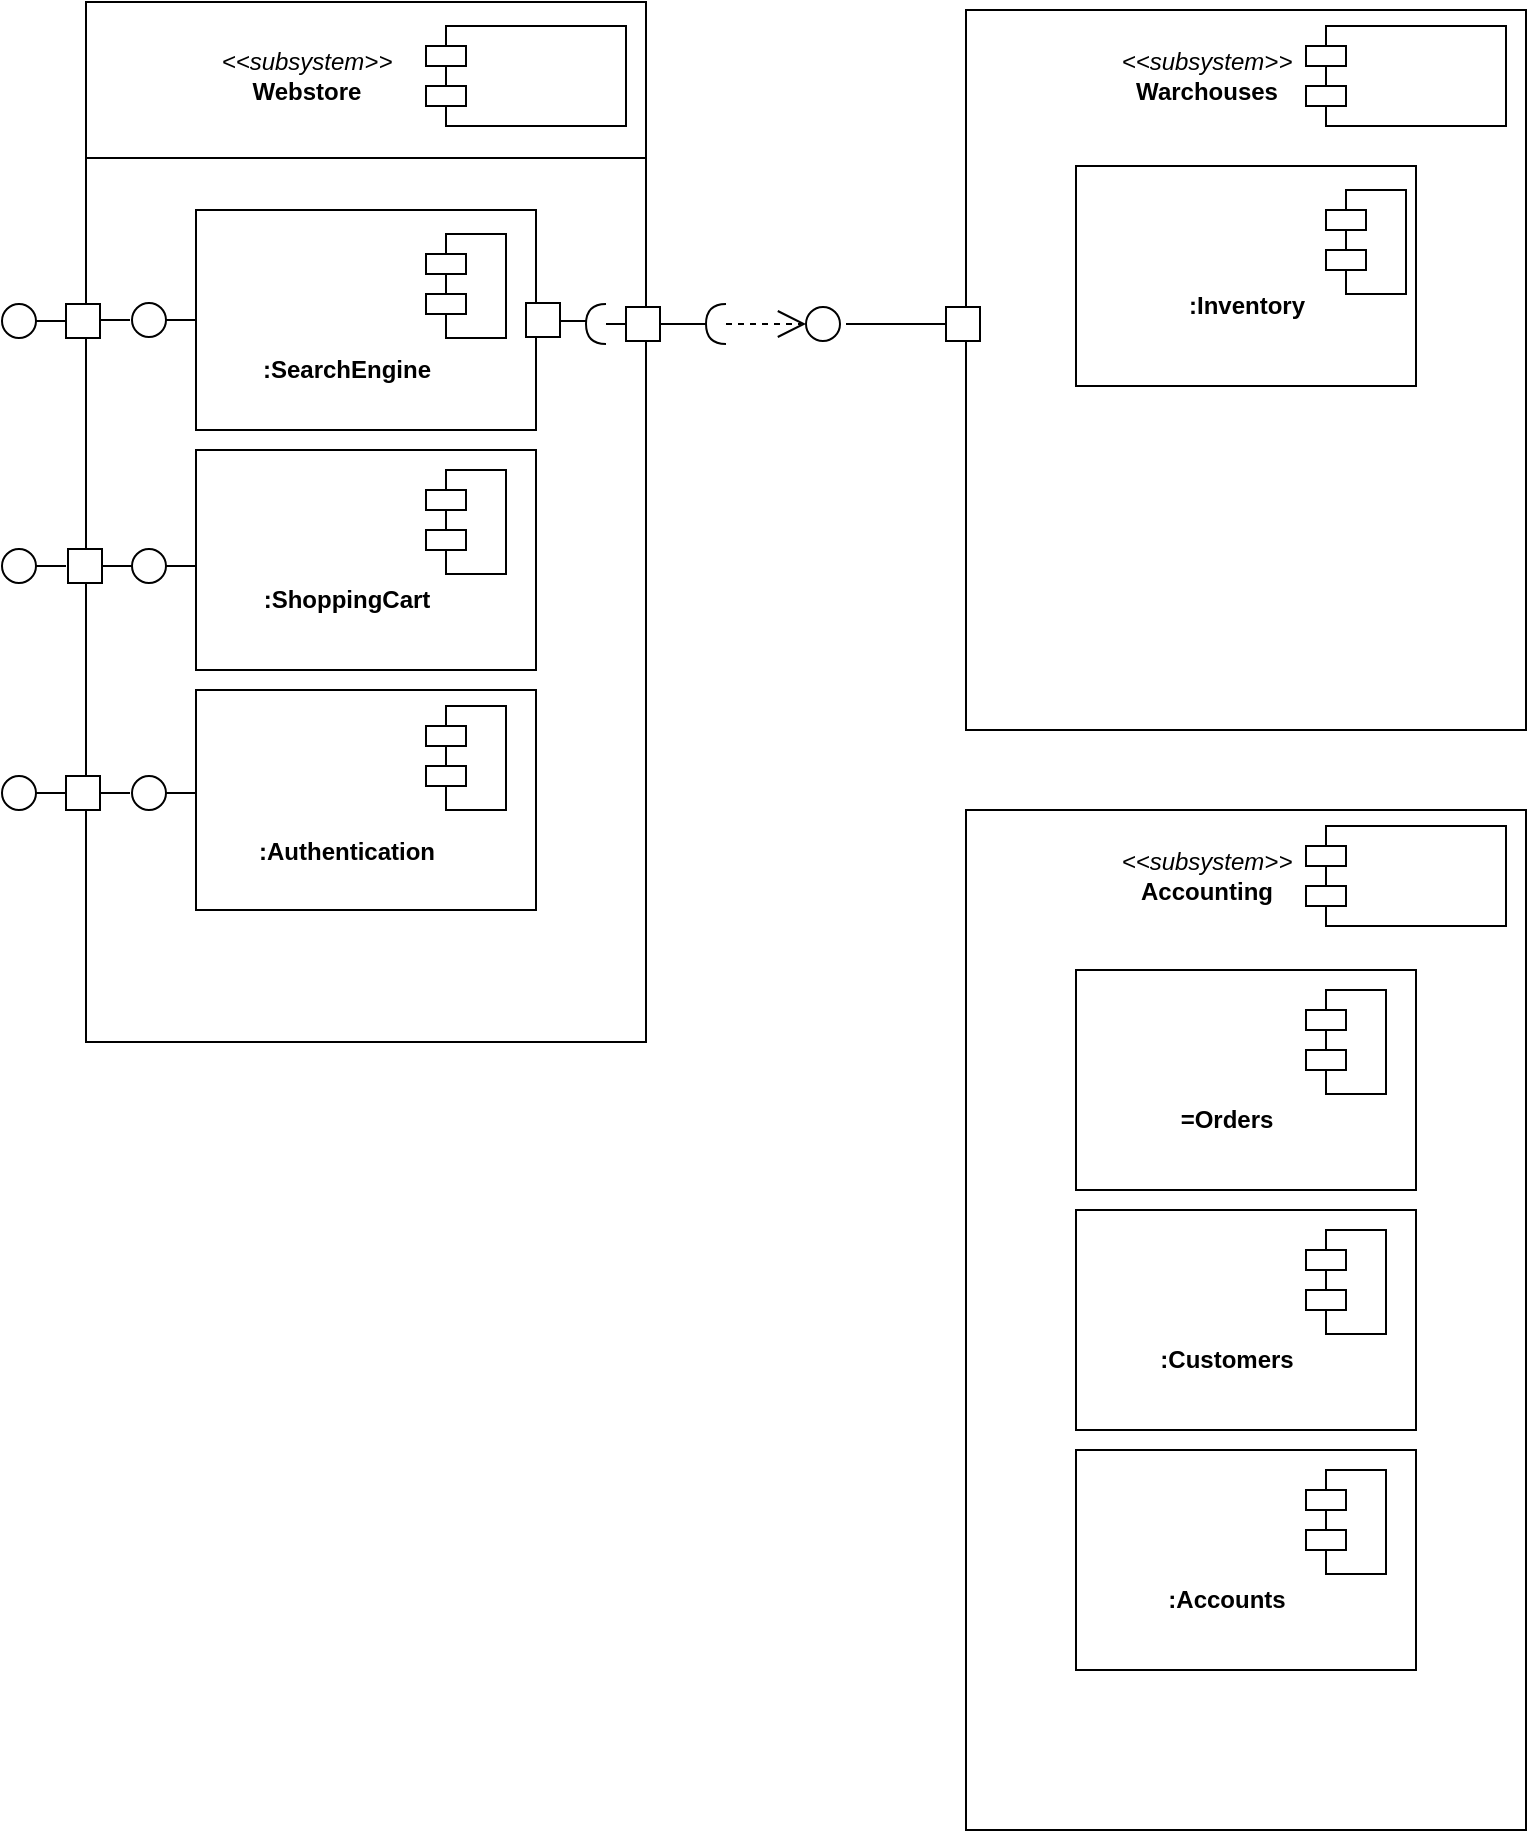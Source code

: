 <mxfile version="26.0.2">
  <diagram id="C5RBs43oDa-KdzZeNtuy" name="Page-1">
    <mxGraphModel dx="880" dy="506" grid="1" gridSize="10" guides="1" tooltips="1" connect="1" arrows="1" fold="1" page="1" pageScale="1" pageWidth="827" pageHeight="1169" math="0" shadow="0">
      <root>
        <mxCell id="WIyWlLk6GJQsqaUBKTNV-0" />
        <mxCell id="WIyWlLk6GJQsqaUBKTNV-1" parent="WIyWlLk6GJQsqaUBKTNV-0" />
        <mxCell id="UpRyoZh2Ys5VnTggwkEB-32" value="" style="html=1;whiteSpace=wrap;" vertex="1" parent="WIyWlLk6GJQsqaUBKTNV-1">
          <mxGeometry x="80" y="36" width="280" height="520" as="geometry" />
        </mxCell>
        <mxCell id="UpRyoZh2Ys5VnTggwkEB-48" value="&lt;i style=&quot;font-weight: 400; text-wrap-mode: wrap;&quot;&gt;&amp;lt;&amp;lt;subsystem&amp;gt;&amp;gt;&lt;/i&gt;&lt;br style=&quot;font-weight: 400; text-wrap-mode: wrap;&quot;&gt;&lt;b style=&quot;text-wrap-mode: wrap;&quot;&gt;Webstore&lt;/b&gt;" style="text;align=center;fontStyle=1;verticalAlign=middle;spacingLeft=3;spacingRight=3;strokeColor=none;rotatable=0;points=[[0,0.5],[1,0.5]];portConstraint=eastwest;html=1;" vertex="1" parent="WIyWlLk6GJQsqaUBKTNV-1">
          <mxGeometry x="150" y="60" width="80" height="26" as="geometry" />
        </mxCell>
        <mxCell id="UpRyoZh2Ys5VnTggwkEB-49" value="" style="shape=module;align=left;spacingLeft=20;align=center;verticalAlign=top;whiteSpace=wrap;html=1;" vertex="1" parent="WIyWlLk6GJQsqaUBKTNV-1">
          <mxGeometry x="250" y="48" width="100" height="50" as="geometry" />
        </mxCell>
        <mxCell id="UpRyoZh2Ys5VnTggwkEB-50" value="" style="html=1;whiteSpace=wrap;" vertex="1" parent="WIyWlLk6GJQsqaUBKTNV-1">
          <mxGeometry x="520" y="40" width="280" height="360" as="geometry" />
        </mxCell>
        <mxCell id="UpRyoZh2Ys5VnTggwkEB-51" value="&lt;i style=&quot;font-weight: 400; text-wrap-mode: wrap;&quot;&gt;&amp;lt;&amp;lt;subsystem&amp;gt;&amp;gt;&lt;/i&gt;&lt;br style=&quot;font-weight: 400; text-wrap-mode: wrap;&quot;&gt;&lt;b style=&quot;text-wrap-mode: wrap;&quot;&gt;W&lt;/b&gt;&lt;span style=&quot;text-wrap-mode: wrap;&quot;&gt;archouses&lt;/span&gt;" style="text;align=center;fontStyle=1;verticalAlign=middle;spacingLeft=3;spacingRight=3;strokeColor=none;rotatable=0;points=[[0,0.5],[1,0.5]];portConstraint=eastwest;html=1;" vertex="1" parent="WIyWlLk6GJQsqaUBKTNV-1">
          <mxGeometry x="600" y="60" width="80" height="26" as="geometry" />
        </mxCell>
        <mxCell id="UpRyoZh2Ys5VnTggwkEB-52" value="" style="shape=module;align=left;spacingLeft=20;align=center;verticalAlign=top;whiteSpace=wrap;html=1;" vertex="1" parent="WIyWlLk6GJQsqaUBKTNV-1">
          <mxGeometry x="690" y="48" width="100" height="50" as="geometry" />
        </mxCell>
        <mxCell id="UpRyoZh2Ys5VnTggwkEB-54" value="" style="html=1;whiteSpace=wrap;" vertex="1" parent="WIyWlLk6GJQsqaUBKTNV-1">
          <mxGeometry x="575" y="118" width="170" height="110" as="geometry" />
        </mxCell>
        <mxCell id="UpRyoZh2Ys5VnTggwkEB-55" value="&lt;span style=&quot;text-wrap-mode: wrap;&quot;&gt;:Inventory&lt;/span&gt;" style="text;align=center;fontStyle=1;verticalAlign=middle;spacingLeft=3;spacingRight=3;strokeColor=none;rotatable=0;points=[[0,0.5],[1,0.5]];portConstraint=eastwest;html=1;" vertex="1" parent="WIyWlLk6GJQsqaUBKTNV-1">
          <mxGeometry x="620" y="175" width="80" height="26" as="geometry" />
        </mxCell>
        <mxCell id="UpRyoZh2Ys5VnTggwkEB-56" value="" style="shape=module;align=left;spacingLeft=20;align=center;verticalAlign=top;whiteSpace=wrap;html=1;" vertex="1" parent="WIyWlLk6GJQsqaUBKTNV-1">
          <mxGeometry x="700" y="130" width="40" height="52" as="geometry" />
        </mxCell>
        <mxCell id="UpRyoZh2Ys5VnTggwkEB-57" value="" style="html=1;whiteSpace=wrap;" vertex="1" parent="WIyWlLk6GJQsqaUBKTNV-1">
          <mxGeometry x="520" y="440" width="280" height="510" as="geometry" />
        </mxCell>
        <mxCell id="UpRyoZh2Ys5VnTggwkEB-58" value="&lt;i style=&quot;font-weight: 400; text-wrap-mode: wrap;&quot;&gt;&amp;lt;&amp;lt;subsystem&amp;gt;&amp;gt;&lt;/i&gt;&lt;br style=&quot;font-weight: 400; text-wrap-mode: wrap;&quot;&gt;&lt;span style=&quot;text-wrap-mode: wrap;&quot;&gt;Accounting&lt;/span&gt;" style="text;align=center;fontStyle=1;verticalAlign=middle;spacingLeft=3;spacingRight=3;strokeColor=none;rotatable=0;points=[[0,0.5],[1,0.5]];portConstraint=eastwest;html=1;" vertex="1" parent="WIyWlLk6GJQsqaUBKTNV-1">
          <mxGeometry x="600" y="460" width="80" height="26" as="geometry" />
        </mxCell>
        <mxCell id="UpRyoZh2Ys5VnTggwkEB-59" value="" style="shape=module;align=left;spacingLeft=20;align=center;verticalAlign=top;whiteSpace=wrap;html=1;" vertex="1" parent="WIyWlLk6GJQsqaUBKTNV-1">
          <mxGeometry x="690" y="448" width="100" height="50" as="geometry" />
        </mxCell>
        <mxCell id="UpRyoZh2Ys5VnTggwkEB-60" value="" style="html=1;whiteSpace=wrap;" vertex="1" parent="WIyWlLk6GJQsqaUBKTNV-1">
          <mxGeometry x="575" y="520" width="170" height="110" as="geometry" />
        </mxCell>
        <mxCell id="UpRyoZh2Ys5VnTggwkEB-61" value="&lt;span style=&quot;text-wrap-mode: wrap;&quot;&gt;=Orders&lt;/span&gt;" style="text;align=center;fontStyle=1;verticalAlign=middle;spacingLeft=3;spacingRight=3;strokeColor=none;rotatable=0;points=[[0,0.5],[1,0.5]];portConstraint=eastwest;html=1;" vertex="1" parent="WIyWlLk6GJQsqaUBKTNV-1">
          <mxGeometry x="610" y="582" width="80" height="26" as="geometry" />
        </mxCell>
        <mxCell id="UpRyoZh2Ys5VnTggwkEB-62" value="" style="shape=module;align=left;spacingLeft=20;align=center;verticalAlign=top;whiteSpace=wrap;html=1;" vertex="1" parent="WIyWlLk6GJQsqaUBKTNV-1">
          <mxGeometry x="690" y="530" width="40" height="52" as="geometry" />
        </mxCell>
        <mxCell id="UpRyoZh2Ys5VnTggwkEB-64" value="" style="html=1;whiteSpace=wrap;" vertex="1" parent="WIyWlLk6GJQsqaUBKTNV-1">
          <mxGeometry x="575" y="640" width="170" height="110" as="geometry" />
        </mxCell>
        <mxCell id="UpRyoZh2Ys5VnTggwkEB-65" value="" style="shape=module;align=left;spacingLeft=20;align=center;verticalAlign=top;whiteSpace=wrap;html=1;" vertex="1" parent="WIyWlLk6GJQsqaUBKTNV-1">
          <mxGeometry x="690" y="650" width="40" height="52" as="geometry" />
        </mxCell>
        <mxCell id="UpRyoZh2Ys5VnTggwkEB-66" value="&lt;span style=&quot;text-wrap-mode: wrap;&quot;&gt;:Customers&lt;/span&gt;" style="text;align=center;fontStyle=1;verticalAlign=middle;spacingLeft=3;spacingRight=3;strokeColor=none;rotatable=0;points=[[0,0.5],[1,0.5]];portConstraint=eastwest;html=1;" vertex="1" parent="WIyWlLk6GJQsqaUBKTNV-1">
          <mxGeometry x="610" y="702" width="80" height="26" as="geometry" />
        </mxCell>
        <mxCell id="UpRyoZh2Ys5VnTggwkEB-67" value="" style="html=1;whiteSpace=wrap;" vertex="1" parent="WIyWlLk6GJQsqaUBKTNV-1">
          <mxGeometry x="575" y="760" width="170" height="110" as="geometry" />
        </mxCell>
        <mxCell id="UpRyoZh2Ys5VnTggwkEB-68" value="" style="shape=module;align=left;spacingLeft=20;align=center;verticalAlign=top;whiteSpace=wrap;html=1;" vertex="1" parent="WIyWlLk6GJQsqaUBKTNV-1">
          <mxGeometry x="690" y="770" width="40" height="52" as="geometry" />
        </mxCell>
        <mxCell id="UpRyoZh2Ys5VnTggwkEB-69" value="&lt;span style=&quot;text-wrap-mode: wrap;&quot;&gt;:Accounts&lt;/span&gt;" style="text;align=center;fontStyle=1;verticalAlign=middle;spacingLeft=3;spacingRight=3;strokeColor=none;rotatable=0;points=[[0,0.5],[1,0.5]];portConstraint=eastwest;html=1;" vertex="1" parent="WIyWlLk6GJQsqaUBKTNV-1">
          <mxGeometry x="610" y="822" width="80" height="26" as="geometry" />
        </mxCell>
        <mxCell id="UpRyoZh2Ys5VnTggwkEB-70" value="" style="html=1;whiteSpace=wrap;" vertex="1" parent="WIyWlLk6GJQsqaUBKTNV-1">
          <mxGeometry x="135" y="140" width="170" height="110" as="geometry" />
        </mxCell>
        <mxCell id="UpRyoZh2Ys5VnTggwkEB-71" value="" style="shape=module;align=left;spacingLeft=20;align=center;verticalAlign=top;whiteSpace=wrap;html=1;" vertex="1" parent="WIyWlLk6GJQsqaUBKTNV-1">
          <mxGeometry x="250" y="152" width="40" height="52" as="geometry" />
        </mxCell>
        <mxCell id="UpRyoZh2Ys5VnTggwkEB-72" value="&lt;span style=&quot;text-wrap-mode: wrap;&quot;&gt;:SearchEngine&lt;/span&gt;" style="text;align=center;fontStyle=1;verticalAlign=middle;spacingLeft=3;spacingRight=3;strokeColor=none;rotatable=0;points=[[0,0.5],[1,0.5]];portConstraint=eastwest;html=1;" vertex="1" parent="WIyWlLk6GJQsqaUBKTNV-1">
          <mxGeometry x="170" y="207" width="80" height="26" as="geometry" />
        </mxCell>
        <mxCell id="UpRyoZh2Ys5VnTggwkEB-73" value="" style="html=1;whiteSpace=wrap;" vertex="1" parent="WIyWlLk6GJQsqaUBKTNV-1">
          <mxGeometry x="135" y="260" width="170" height="110" as="geometry" />
        </mxCell>
        <mxCell id="UpRyoZh2Ys5VnTggwkEB-74" value="" style="html=1;whiteSpace=wrap;" vertex="1" parent="WIyWlLk6GJQsqaUBKTNV-1">
          <mxGeometry x="135" y="380" width="170" height="110" as="geometry" />
        </mxCell>
        <mxCell id="UpRyoZh2Ys5VnTggwkEB-75" value="" style="shape=module;align=left;spacingLeft=20;align=center;verticalAlign=top;whiteSpace=wrap;html=1;" vertex="1" parent="WIyWlLk6GJQsqaUBKTNV-1">
          <mxGeometry x="250" y="270" width="40" height="52" as="geometry" />
        </mxCell>
        <mxCell id="UpRyoZh2Ys5VnTggwkEB-76" value="" style="shape=module;align=left;spacingLeft=20;align=center;verticalAlign=top;whiteSpace=wrap;html=1;" vertex="1" parent="WIyWlLk6GJQsqaUBKTNV-1">
          <mxGeometry x="250" y="388" width="40" height="52" as="geometry" />
        </mxCell>
        <mxCell id="UpRyoZh2Ys5VnTggwkEB-77" value="&lt;span style=&quot;text-wrap-mode: wrap;&quot;&gt;:ShoppingCart&lt;/span&gt;" style="text;align=center;fontStyle=1;verticalAlign=middle;spacingLeft=3;spacingRight=3;strokeColor=none;rotatable=0;points=[[0,0.5],[1,0.5]];portConstraint=eastwest;html=1;" vertex="1" parent="WIyWlLk6GJQsqaUBKTNV-1">
          <mxGeometry x="170" y="322" width="80" height="26" as="geometry" />
        </mxCell>
        <mxCell id="UpRyoZh2Ys5VnTggwkEB-78" value="&lt;span style=&quot;text-wrap-mode: wrap;&quot;&gt;:Authentication&lt;/span&gt;" style="text;align=center;fontStyle=1;verticalAlign=middle;spacingLeft=3;spacingRight=3;strokeColor=none;rotatable=0;points=[[0,0.5],[1,0.5]];portConstraint=eastwest;html=1;" vertex="1" parent="WIyWlLk6GJQsqaUBKTNV-1">
          <mxGeometry x="170" y="448" width="80" height="26" as="geometry" />
        </mxCell>
        <mxCell id="UpRyoZh2Ys5VnTggwkEB-79" value="" style="line;strokeWidth=1;fillColor=none;align=left;verticalAlign=middle;spacingTop=-1;spacingLeft=3;spacingRight=3;rotatable=0;labelPosition=right;points=[];portConstraint=eastwest;strokeColor=inherit;" vertex="1" parent="WIyWlLk6GJQsqaUBKTNV-1">
          <mxGeometry x="80" y="110" width="280" height="8" as="geometry" />
        </mxCell>
        <mxCell id="UpRyoZh2Ys5VnTggwkEB-86" value="" style="line;strokeWidth=1;fillColor=none;align=left;verticalAlign=middle;spacingTop=-1;spacingLeft=3;spacingRight=3;rotatable=0;labelPosition=right;points=[];portConstraint=eastwest;strokeColor=inherit;" vertex="1" parent="WIyWlLk6GJQsqaUBKTNV-1">
          <mxGeometry x="120" y="191" width="15" height="8" as="geometry" />
        </mxCell>
        <mxCell id="UpRyoZh2Ys5VnTggwkEB-87" value="" style="ellipse;whiteSpace=wrap;html=1;aspect=fixed;" vertex="1" parent="WIyWlLk6GJQsqaUBKTNV-1">
          <mxGeometry x="103" y="186.5" width="17" height="17" as="geometry" />
        </mxCell>
        <mxCell id="UpRyoZh2Ys5VnTggwkEB-88" value="" style="whiteSpace=wrap;html=1;aspect=fixed;" vertex="1" parent="WIyWlLk6GJQsqaUBKTNV-1">
          <mxGeometry x="70" y="187" width="17" height="17" as="geometry" />
        </mxCell>
        <mxCell id="UpRyoZh2Ys5VnTggwkEB-89" value="" style="line;strokeWidth=1;fillColor=none;align=left;verticalAlign=middle;spacingTop=-1;spacingLeft=3;spacingRight=3;rotatable=0;labelPosition=right;points=[];portConstraint=eastwest;strokeColor=inherit;" vertex="1" parent="WIyWlLk6GJQsqaUBKTNV-1">
          <mxGeometry x="87" y="191" width="15" height="8" as="geometry" />
        </mxCell>
        <mxCell id="UpRyoZh2Ys5VnTggwkEB-90" value="" style="line;strokeWidth=1;fillColor=none;align=left;verticalAlign=middle;spacingTop=-1;spacingLeft=3;spacingRight=3;rotatable=0;labelPosition=right;points=[];portConstraint=eastwest;strokeColor=inherit;" vertex="1" parent="WIyWlLk6GJQsqaUBKTNV-1">
          <mxGeometry x="55" y="191.5" width="15" height="8" as="geometry" />
        </mxCell>
        <mxCell id="UpRyoZh2Ys5VnTggwkEB-91" value="" style="ellipse;whiteSpace=wrap;html=1;aspect=fixed;" vertex="1" parent="WIyWlLk6GJQsqaUBKTNV-1">
          <mxGeometry x="38" y="187" width="17" height="17" as="geometry" />
        </mxCell>
        <mxCell id="UpRyoZh2Ys5VnTggwkEB-94" value="" style="line;strokeWidth=1;fillColor=none;align=left;verticalAlign=middle;spacingTop=-1;spacingLeft=3;spacingRight=3;rotatable=0;labelPosition=right;points=[];portConstraint=eastwest;strokeColor=inherit;" vertex="1" parent="WIyWlLk6GJQsqaUBKTNV-1">
          <mxGeometry x="120" y="314" width="15" height="8" as="geometry" />
        </mxCell>
        <mxCell id="UpRyoZh2Ys5VnTggwkEB-95" value="" style="ellipse;whiteSpace=wrap;html=1;aspect=fixed;" vertex="1" parent="WIyWlLk6GJQsqaUBKTNV-1">
          <mxGeometry x="103" y="309.5" width="17" height="17" as="geometry" />
        </mxCell>
        <mxCell id="UpRyoZh2Ys5VnTggwkEB-96" value="" style="line;strokeWidth=1;fillColor=none;align=left;verticalAlign=middle;spacingTop=-1;spacingLeft=3;spacingRight=3;rotatable=0;labelPosition=right;points=[];portConstraint=eastwest;strokeColor=inherit;" vertex="1" parent="WIyWlLk6GJQsqaUBKTNV-1">
          <mxGeometry x="88" y="314" width="15" height="8" as="geometry" />
        </mxCell>
        <mxCell id="UpRyoZh2Ys5VnTggwkEB-97" value="" style="whiteSpace=wrap;html=1;aspect=fixed;" vertex="1" parent="WIyWlLk6GJQsqaUBKTNV-1">
          <mxGeometry x="71" y="309.5" width="17" height="17" as="geometry" />
        </mxCell>
        <mxCell id="UpRyoZh2Ys5VnTggwkEB-98" value="" style="line;strokeWidth=1;fillColor=none;align=left;verticalAlign=middle;spacingTop=-1;spacingLeft=3;spacingRight=3;rotatable=0;labelPosition=right;points=[];portConstraint=eastwest;strokeColor=inherit;" vertex="1" parent="WIyWlLk6GJQsqaUBKTNV-1">
          <mxGeometry x="55" y="314" width="15" height="8" as="geometry" />
        </mxCell>
        <mxCell id="UpRyoZh2Ys5VnTggwkEB-99" value="" style="ellipse;whiteSpace=wrap;html=1;aspect=fixed;" vertex="1" parent="WIyWlLk6GJQsqaUBKTNV-1">
          <mxGeometry x="38" y="309.5" width="17" height="17" as="geometry" />
        </mxCell>
        <mxCell id="UpRyoZh2Ys5VnTggwkEB-100" value="" style="ellipse;whiteSpace=wrap;html=1;aspect=fixed;" vertex="1" parent="WIyWlLk6GJQsqaUBKTNV-1">
          <mxGeometry x="103" y="423" width="17" height="17" as="geometry" />
        </mxCell>
        <mxCell id="UpRyoZh2Ys5VnTggwkEB-101" value="" style="line;strokeWidth=1;fillColor=none;align=left;verticalAlign=middle;spacingTop=-1;spacingLeft=3;spacingRight=3;rotatable=0;labelPosition=right;points=[];portConstraint=eastwest;strokeColor=inherit;" vertex="1" parent="WIyWlLk6GJQsqaUBKTNV-1">
          <mxGeometry x="120" y="427.5" width="15" height="8" as="geometry" />
        </mxCell>
        <mxCell id="UpRyoZh2Ys5VnTggwkEB-102" value="" style="line;strokeWidth=1;fillColor=none;align=left;verticalAlign=middle;spacingTop=-1;spacingLeft=3;spacingRight=3;rotatable=0;labelPosition=right;points=[];portConstraint=eastwest;strokeColor=inherit;" vertex="1" parent="WIyWlLk6GJQsqaUBKTNV-1">
          <mxGeometry x="87" y="427.5" width="15" height="8" as="geometry" />
        </mxCell>
        <mxCell id="UpRyoZh2Ys5VnTggwkEB-103" value="" style="whiteSpace=wrap;html=1;aspect=fixed;" vertex="1" parent="WIyWlLk6GJQsqaUBKTNV-1">
          <mxGeometry x="70" y="423" width="17" height="17" as="geometry" />
        </mxCell>
        <mxCell id="UpRyoZh2Ys5VnTggwkEB-104" value="" style="line;strokeWidth=1;fillColor=none;align=left;verticalAlign=middle;spacingTop=-1;spacingLeft=3;spacingRight=3;rotatable=0;labelPosition=right;points=[];portConstraint=eastwest;strokeColor=inherit;" vertex="1" parent="WIyWlLk6GJQsqaUBKTNV-1">
          <mxGeometry x="55" y="427.5" width="15" height="8" as="geometry" />
        </mxCell>
        <mxCell id="UpRyoZh2Ys5VnTggwkEB-105" value="" style="ellipse;whiteSpace=wrap;html=1;aspect=fixed;" vertex="1" parent="WIyWlLk6GJQsqaUBKTNV-1">
          <mxGeometry x="38" y="423" width="17" height="17" as="geometry" />
        </mxCell>
        <mxCell id="UpRyoZh2Ys5VnTggwkEB-106" value="" style="line;strokeWidth=1;fillColor=none;align=left;verticalAlign=middle;spacingTop=-1;spacingLeft=3;spacingRight=3;rotatable=0;labelPosition=right;points=[];portConstraint=eastwest;strokeColor=inherit;" vertex="1" parent="WIyWlLk6GJQsqaUBKTNV-1">
          <mxGeometry x="317" y="191.5" width="13" height="8" as="geometry" />
        </mxCell>
        <mxCell id="UpRyoZh2Ys5VnTggwkEB-107" value="" style="whiteSpace=wrap;html=1;aspect=fixed;" vertex="1" parent="WIyWlLk6GJQsqaUBKTNV-1">
          <mxGeometry x="300" y="186.5" width="17" height="17" as="geometry" />
        </mxCell>
        <mxCell id="UpRyoZh2Ys5VnTggwkEB-108" value="" style="shape=requiredInterface;html=1;verticalLabelPosition=bottom;sketch=0;rotation=-180;" vertex="1" parent="WIyWlLk6GJQsqaUBKTNV-1">
          <mxGeometry x="330" y="187" width="10" height="20" as="geometry" />
        </mxCell>
        <mxCell id="UpRyoZh2Ys5VnTggwkEB-109" value="" style="whiteSpace=wrap;html=1;aspect=fixed;" vertex="1" parent="WIyWlLk6GJQsqaUBKTNV-1">
          <mxGeometry x="350" y="188.5" width="17" height="17" as="geometry" />
        </mxCell>
        <mxCell id="UpRyoZh2Ys5VnTggwkEB-110" value="" style="line;strokeWidth=1;fillColor=none;align=left;verticalAlign=middle;spacingTop=-1;spacingLeft=3;spacingRight=3;rotatable=0;labelPosition=right;points=[];portConstraint=eastwest;strokeColor=inherit;" vertex="1" parent="WIyWlLk6GJQsqaUBKTNV-1">
          <mxGeometry x="367" y="193" width="23" height="8" as="geometry" />
        </mxCell>
        <mxCell id="UpRyoZh2Ys5VnTggwkEB-111" value="" style="line;strokeWidth=1;fillColor=none;align=left;verticalAlign=middle;spacingTop=-1;spacingLeft=3;spacingRight=3;rotatable=0;labelPosition=right;points=[];portConstraint=eastwest;strokeColor=inherit;" vertex="1" parent="WIyWlLk6GJQsqaUBKTNV-1">
          <mxGeometry x="340" y="193" width="10" height="8" as="geometry" />
        </mxCell>
        <mxCell id="UpRyoZh2Ys5VnTggwkEB-112" value="" style="shape=requiredInterface;html=1;verticalLabelPosition=bottom;sketch=0;rotation=-180;" vertex="1" parent="WIyWlLk6GJQsqaUBKTNV-1">
          <mxGeometry x="390" y="187" width="10" height="20" as="geometry" />
        </mxCell>
        <mxCell id="UpRyoZh2Ys5VnTggwkEB-113" value="" style="endArrow=open;endSize=12;dashed=1;html=1;rounded=0;exitX=0;exitY=0.5;exitDx=0;exitDy=0;exitPerimeter=0;" edge="1" parent="WIyWlLk6GJQsqaUBKTNV-1" source="UpRyoZh2Ys5VnTggwkEB-112">
          <mxGeometry width="160" relative="1" as="geometry">
            <mxPoint x="410" y="197" as="sourcePoint" />
            <mxPoint x="440" y="197" as="targetPoint" />
          </mxGeometry>
        </mxCell>
        <mxCell id="UpRyoZh2Ys5VnTggwkEB-114" value="" style="ellipse;whiteSpace=wrap;html=1;aspect=fixed;" vertex="1" parent="WIyWlLk6GJQsqaUBKTNV-1">
          <mxGeometry x="440" y="188.5" width="17" height="17" as="geometry" />
        </mxCell>
        <mxCell id="UpRyoZh2Ys5VnTggwkEB-115" value="" style="whiteSpace=wrap;html=1;aspect=fixed;" vertex="1" parent="WIyWlLk6GJQsqaUBKTNV-1">
          <mxGeometry x="510" y="188.5" width="17" height="17" as="geometry" />
        </mxCell>
        <mxCell id="UpRyoZh2Ys5VnTggwkEB-116" value="" style="line;strokeWidth=1;fillColor=none;align=left;verticalAlign=middle;spacingTop=-1;spacingLeft=3;spacingRight=3;rotatable=0;labelPosition=right;points=[];portConstraint=eastwest;strokeColor=inherit;" vertex="1" parent="WIyWlLk6GJQsqaUBKTNV-1">
          <mxGeometry x="460" y="193" width="50" height="8" as="geometry" />
        </mxCell>
      </root>
    </mxGraphModel>
  </diagram>
</mxfile>
